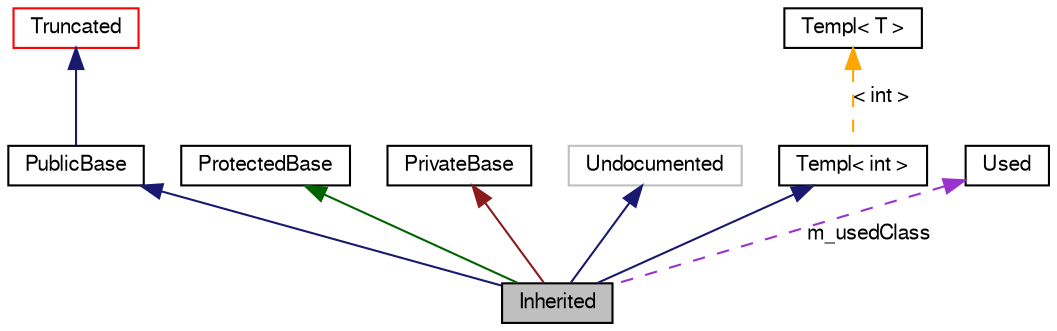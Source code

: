 digraph "Graph Legend"
{
 // LATEX_PDF_SIZE
  edge [fontname="FreeSans",fontsize="10",labelfontname="FreeSans",labelfontsize="10"];
  node [fontname="FreeSans",fontsize="10",shape=record];
  Node9 [shape="box",label="Inherited",fontsize="10",height=0.2,width=0.4,fontname="FreeSans",fillcolor="grey75",style="filled" fontcolor="black"];
  Node10 -> Node9 [dir="back",color="midnightblue",fontsize="10",style="solid",fontname="FreeSans"];
  Node10 [shape="box",label="PublicBase",fontsize="10",height=0.2,width=0.4,fontname="FreeSans",color="black"];
  Node11 -> Node10 [dir="back",color="midnightblue",fontsize="10",style="solid",fontname="FreeSans"];
  Node11 [shape="box",label="Truncated",fontsize="10",height=0.2,width=0.4,fontname="FreeSans",color="red"];
  Node13 -> Node9 [dir="back",color="darkgreen",fontsize="10",style="solid",fontname="FreeSans"];
  Node13 [shape="box",label="ProtectedBase",fontsize="10",height=0.2,width=0.4,fontname="FreeSans",color="black"];
  Node14 -> Node9 [dir="back",color="firebrick4",fontsize="10",style="solid",fontname="FreeSans"];
  Node14 [shape="box",label="PrivateBase",fontsize="10",height=0.2,width=0.4,fontname="FreeSans",color="black"];
  Node15 -> Node9 [dir="back",color="midnightblue",fontsize="10",style="solid",fontname="FreeSans"];
  Node15 [shape="box",label="Undocumented",fontsize="10",height=0.2,width=0.4,fontname="FreeSans",color="grey75"];
  Node16 -> Node9 [dir="back",color="midnightblue",fontsize="10",style="solid",fontname="FreeSans"];
  Node16 [shape="box",label="Templ< int >",fontsize="10",height=0.2,width=0.4,fontname="FreeSans",color="black"];
  Node17 -> Node16 [dir="back",color="orange",fontsize="10",style="dashed",label="< int >",fontname="FreeSans"];
  Node17 [shape="box",label="Templ< T >",fontsize="10",height=0.2,width=0.4,fontname="FreeSans",color="black"];
  Node18 -> Node9 [dir="back",color="darkorchid3",fontsize="10",style="dashed",label="m_usedClass",fontname="FreeSans"];
  Node18 [shape="box",label="Used",fontsize="10",height=0.2,width=0.4,fontname="FreeSans",color="black"];
}
